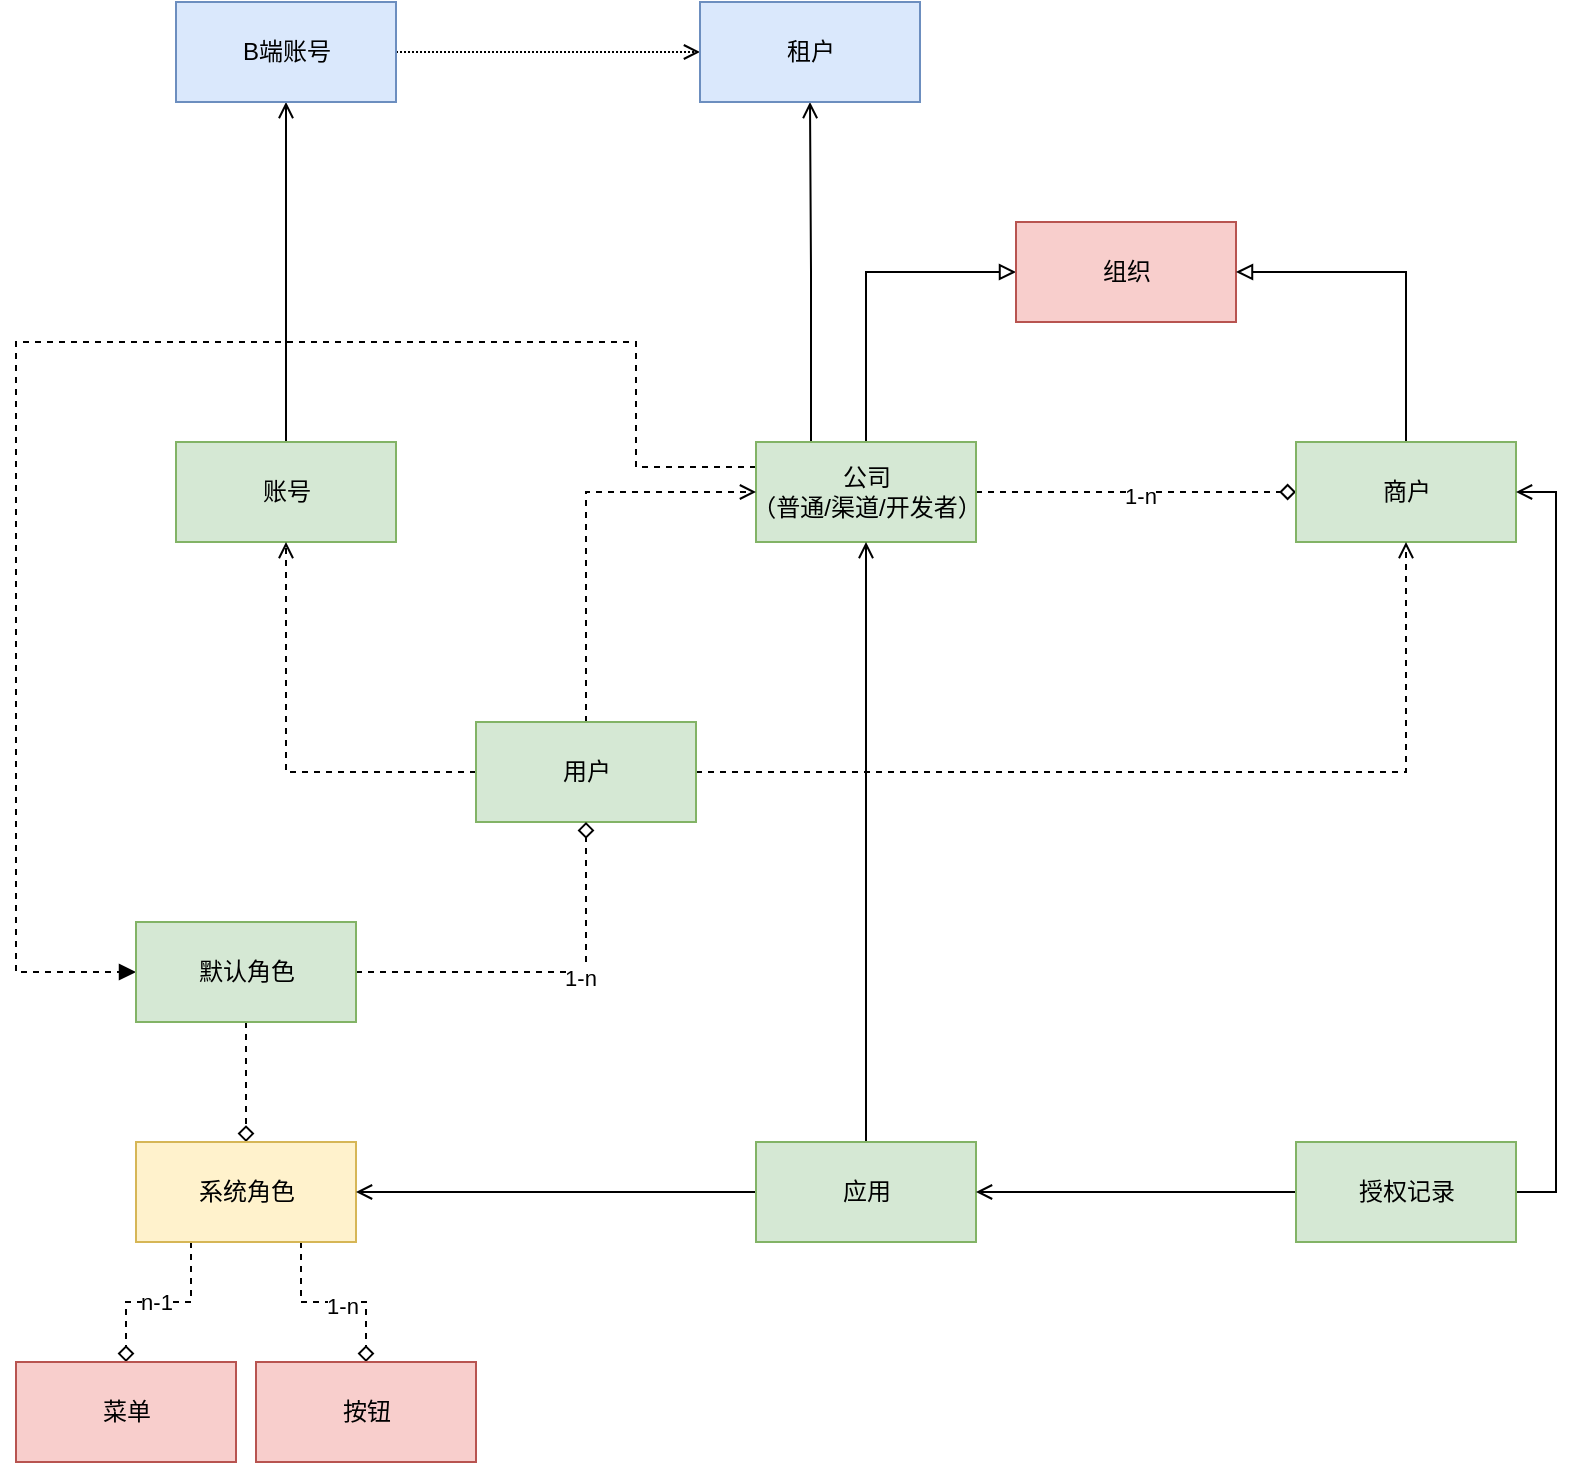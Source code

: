<mxfile version="16.2.6" type="github">
  <diagram id="EHGtMJ0qzdUWasOliFA4" name="Page-1">
    <mxGraphModel dx="1426" dy="739" grid="1" gridSize="10" guides="1" tooltips="1" connect="1" arrows="1" fold="1" page="1" pageScale="1" pageWidth="827" pageHeight="1169" math="0" shadow="0">
      <root>
        <mxCell id="0" />
        <mxCell id="1" parent="0" />
        <mxCell id="vZY_dRZLXu56DrbADN1j-52" style="edgeStyle=orthogonalEdgeStyle;rounded=0;orthogonalLoop=1;jettySize=auto;html=1;exitX=0.5;exitY=0;exitDx=0;exitDy=0;entryX=0.5;entryY=1;entryDx=0;entryDy=0;endArrow=open;endFill=0;" edge="1" parent="1" source="vZY_dRZLXu56DrbADN1j-1" target="vZY_dRZLXu56DrbADN1j-51">
          <mxGeometry relative="1" as="geometry" />
        </mxCell>
        <mxCell id="vZY_dRZLXu56DrbADN1j-1" value="账号" style="html=1;fillColor=#d5e8d4;strokeColor=#82b366;" vertex="1" parent="1">
          <mxGeometry x="100" y="290" width="110" height="50" as="geometry" />
        </mxCell>
        <mxCell id="vZY_dRZLXu56DrbADN1j-15" style="edgeStyle=orthogonalEdgeStyle;rounded=0;orthogonalLoop=1;jettySize=auto;html=1;exitX=0.5;exitY=0;exitDx=0;exitDy=0;entryX=0;entryY=0.5;entryDx=0;entryDy=0;endArrow=block;endFill=0;" edge="1" parent="1" source="vZY_dRZLXu56DrbADN1j-2" target="vZY_dRZLXu56DrbADN1j-3">
          <mxGeometry relative="1" as="geometry" />
        </mxCell>
        <mxCell id="vZY_dRZLXu56DrbADN1j-18" style="edgeStyle=orthogonalEdgeStyle;rounded=0;orthogonalLoop=1;jettySize=auto;html=1;exitX=0;exitY=0.25;exitDx=0;exitDy=0;entryX=0;entryY=0.5;entryDx=0;entryDy=0;dashed=1;endArrow=block;endFill=1;" edge="1" parent="1" source="vZY_dRZLXu56DrbADN1j-2" target="vZY_dRZLXu56DrbADN1j-17">
          <mxGeometry relative="1" as="geometry">
            <Array as="points">
              <mxPoint x="330" y="303" />
              <mxPoint x="330" y="240" />
              <mxPoint x="20" y="240" />
              <mxPoint x="20" y="555" />
            </Array>
          </mxGeometry>
        </mxCell>
        <mxCell id="vZY_dRZLXu56DrbADN1j-22" style="edgeStyle=orthogonalEdgeStyle;rounded=0;orthogonalLoop=1;jettySize=auto;html=1;exitX=1;exitY=0.5;exitDx=0;exitDy=0;entryX=0;entryY=0.5;entryDx=0;entryDy=0;dashed=1;endArrow=diamond;endFill=0;" edge="1" parent="1" source="vZY_dRZLXu56DrbADN1j-2" target="vZY_dRZLXu56DrbADN1j-4">
          <mxGeometry relative="1" as="geometry" />
        </mxCell>
        <mxCell id="vZY_dRZLXu56DrbADN1j-24" value="1-n" style="edgeLabel;html=1;align=center;verticalAlign=middle;resizable=0;points=[];" vertex="1" connectable="0" parent="vZY_dRZLXu56DrbADN1j-22">
          <mxGeometry x="0.025" y="-2" relative="1" as="geometry">
            <mxPoint as="offset" />
          </mxGeometry>
        </mxCell>
        <mxCell id="vZY_dRZLXu56DrbADN1j-55" style="edgeStyle=orthogonalEdgeStyle;rounded=0;orthogonalLoop=1;jettySize=auto;html=1;exitX=0.25;exitY=0;exitDx=0;exitDy=0;entryX=0.5;entryY=1;entryDx=0;entryDy=0;endArrow=open;endFill=0;" edge="1" parent="1" source="vZY_dRZLXu56DrbADN1j-2" target="vZY_dRZLXu56DrbADN1j-54">
          <mxGeometry relative="1" as="geometry" />
        </mxCell>
        <mxCell id="vZY_dRZLXu56DrbADN1j-2" value="公司&lt;br&gt;（普通/渠道/开发者）" style="html=1;fillColor=#d5e8d4;strokeColor=#82b366;" vertex="1" parent="1">
          <mxGeometry x="390" y="290" width="110" height="50" as="geometry" />
        </mxCell>
        <mxCell id="vZY_dRZLXu56DrbADN1j-3" value="组织" style="html=1;fillColor=#f8cecc;strokeColor=#b85450;" vertex="1" parent="1">
          <mxGeometry x="520" y="180" width="110" height="50" as="geometry" />
        </mxCell>
        <mxCell id="vZY_dRZLXu56DrbADN1j-14" style="edgeStyle=orthogonalEdgeStyle;rounded=0;orthogonalLoop=1;jettySize=auto;html=1;exitX=0.5;exitY=0;exitDx=0;exitDy=0;entryX=1;entryY=0.5;entryDx=0;entryDy=0;endArrow=block;endFill=0;" edge="1" parent="1" source="vZY_dRZLXu56DrbADN1j-4" target="vZY_dRZLXu56DrbADN1j-3">
          <mxGeometry relative="1" as="geometry" />
        </mxCell>
        <mxCell id="vZY_dRZLXu56DrbADN1j-4" value="商户" style="html=1;fillColor=#d5e8d4;strokeColor=#82b366;" vertex="1" parent="1">
          <mxGeometry x="660" y="290" width="110" height="50" as="geometry" />
        </mxCell>
        <mxCell id="vZY_dRZLXu56DrbADN1j-11" style="edgeStyle=orthogonalEdgeStyle;rounded=0;orthogonalLoop=1;jettySize=auto;html=1;exitX=0;exitY=0.5;exitDx=0;exitDy=0;entryX=0.5;entryY=1;entryDx=0;entryDy=0;endArrow=open;endFill=0;dashed=1;" edge="1" parent="1" source="vZY_dRZLXu56DrbADN1j-10" target="vZY_dRZLXu56DrbADN1j-1">
          <mxGeometry relative="1" as="geometry" />
        </mxCell>
        <mxCell id="vZY_dRZLXu56DrbADN1j-13" style="edgeStyle=orthogonalEdgeStyle;rounded=0;orthogonalLoop=1;jettySize=auto;html=1;exitX=1;exitY=0.5;exitDx=0;exitDy=0;entryX=0.5;entryY=1;entryDx=0;entryDy=0;dashed=1;endArrow=open;endFill=0;" edge="1" parent="1" source="vZY_dRZLXu56DrbADN1j-10" target="vZY_dRZLXu56DrbADN1j-4">
          <mxGeometry relative="1" as="geometry" />
        </mxCell>
        <mxCell id="vZY_dRZLXu56DrbADN1j-16" style="edgeStyle=orthogonalEdgeStyle;rounded=0;orthogonalLoop=1;jettySize=auto;html=1;exitX=0.5;exitY=0;exitDx=0;exitDy=0;entryX=0;entryY=0.5;entryDx=0;entryDy=0;endArrow=open;endFill=0;dashed=1;" edge="1" parent="1" source="vZY_dRZLXu56DrbADN1j-10" target="vZY_dRZLXu56DrbADN1j-2">
          <mxGeometry relative="1" as="geometry" />
        </mxCell>
        <mxCell id="vZY_dRZLXu56DrbADN1j-10" value="用户" style="html=1;fillColor=#d5e8d4;strokeColor=#82b366;" vertex="1" parent="1">
          <mxGeometry x="250" y="430" width="110" height="50" as="geometry" />
        </mxCell>
        <mxCell id="vZY_dRZLXu56DrbADN1j-26" value="" style="edgeStyle=orthogonalEdgeStyle;rounded=0;orthogonalLoop=1;jettySize=auto;html=1;dashed=1;endArrow=diamond;endFill=0;" edge="1" parent="1" source="vZY_dRZLXu56DrbADN1j-17" target="vZY_dRZLXu56DrbADN1j-25">
          <mxGeometry relative="1" as="geometry" />
        </mxCell>
        <mxCell id="vZY_dRZLXu56DrbADN1j-27" style="edgeStyle=orthogonalEdgeStyle;rounded=0;orthogonalLoop=1;jettySize=auto;html=1;exitX=1;exitY=0.5;exitDx=0;exitDy=0;entryX=0.5;entryY=1;entryDx=0;entryDy=0;dashed=1;endArrow=diamond;endFill=0;" edge="1" parent="1" source="vZY_dRZLXu56DrbADN1j-17" target="vZY_dRZLXu56DrbADN1j-10">
          <mxGeometry relative="1" as="geometry" />
        </mxCell>
        <mxCell id="vZY_dRZLXu56DrbADN1j-28" value="1-n" style="edgeLabel;html=1;align=center;verticalAlign=middle;resizable=0;points=[];" vertex="1" connectable="0" parent="vZY_dRZLXu56DrbADN1j-27">
          <mxGeometry x="0.179" y="-3" relative="1" as="geometry">
            <mxPoint as="offset" />
          </mxGeometry>
        </mxCell>
        <mxCell id="vZY_dRZLXu56DrbADN1j-17" value="默认角色" style="html=1;fillColor=#d5e8d4;strokeColor=#82b366;" vertex="1" parent="1">
          <mxGeometry x="80" y="530" width="110" height="50" as="geometry" />
        </mxCell>
        <mxCell id="vZY_dRZLXu56DrbADN1j-31" value="" style="edgeStyle=orthogonalEdgeStyle;rounded=0;orthogonalLoop=1;jettySize=auto;html=1;dashed=1;endArrow=diamond;endFill=0;exitX=0.25;exitY=1;exitDx=0;exitDy=0;" edge="1" parent="1" source="vZY_dRZLXu56DrbADN1j-25" target="vZY_dRZLXu56DrbADN1j-30">
          <mxGeometry relative="1" as="geometry" />
        </mxCell>
        <mxCell id="vZY_dRZLXu56DrbADN1j-35" value="n-1" style="edgeLabel;html=1;align=center;verticalAlign=middle;resizable=0;points=[];" vertex="1" connectable="0" parent="vZY_dRZLXu56DrbADN1j-31">
          <mxGeometry x="0.027" relative="1" as="geometry">
            <mxPoint as="offset" />
          </mxGeometry>
        </mxCell>
        <mxCell id="vZY_dRZLXu56DrbADN1j-33" value="" style="edgeStyle=orthogonalEdgeStyle;rounded=0;orthogonalLoop=1;jettySize=auto;html=1;dashed=1;endArrow=diamond;endFill=0;exitX=0.75;exitY=1;exitDx=0;exitDy=0;" edge="1" parent="1" source="vZY_dRZLXu56DrbADN1j-25" target="vZY_dRZLXu56DrbADN1j-32">
          <mxGeometry relative="1" as="geometry" />
        </mxCell>
        <mxCell id="vZY_dRZLXu56DrbADN1j-34" value="1-n" style="edgeLabel;html=1;align=center;verticalAlign=middle;resizable=0;points=[];" vertex="1" connectable="0" parent="vZY_dRZLXu56DrbADN1j-33">
          <mxGeometry x="0.092" y="-2" relative="1" as="geometry">
            <mxPoint as="offset" />
          </mxGeometry>
        </mxCell>
        <mxCell id="vZY_dRZLXu56DrbADN1j-25" value="系统角色" style="html=1;fillColor=#fff2cc;strokeColor=#d6b656;" vertex="1" parent="1">
          <mxGeometry x="80" y="640" width="110" height="50" as="geometry" />
        </mxCell>
        <mxCell id="vZY_dRZLXu56DrbADN1j-30" value="菜单" style="html=1;fillColor=#f8cecc;strokeColor=#b85450;" vertex="1" parent="1">
          <mxGeometry x="20" y="750" width="110" height="50" as="geometry" />
        </mxCell>
        <mxCell id="vZY_dRZLXu56DrbADN1j-32" value="按钮" style="html=1;fillColor=#f8cecc;strokeColor=#b85450;" vertex="1" parent="1">
          <mxGeometry x="140" y="750" width="110" height="50" as="geometry" />
        </mxCell>
        <mxCell id="vZY_dRZLXu56DrbADN1j-37" style="edgeStyle=orthogonalEdgeStyle;rounded=0;orthogonalLoop=1;jettySize=auto;html=1;exitX=0;exitY=0.5;exitDx=0;exitDy=0;entryX=1;entryY=0.5;entryDx=0;entryDy=0;endArrow=open;endFill=0;" edge="1" parent="1" source="vZY_dRZLXu56DrbADN1j-36" target="vZY_dRZLXu56DrbADN1j-25">
          <mxGeometry relative="1" as="geometry" />
        </mxCell>
        <mxCell id="vZY_dRZLXu56DrbADN1j-47" style="edgeStyle=orthogonalEdgeStyle;rounded=0;orthogonalLoop=1;jettySize=auto;html=1;exitX=0.5;exitY=0;exitDx=0;exitDy=0;entryX=0.5;entryY=1;entryDx=0;entryDy=0;endArrow=open;endFill=0;" edge="1" parent="1" source="vZY_dRZLXu56DrbADN1j-36" target="vZY_dRZLXu56DrbADN1j-2">
          <mxGeometry relative="1" as="geometry" />
        </mxCell>
        <mxCell id="vZY_dRZLXu56DrbADN1j-36" value="应用" style="html=1;fillColor=#d5e8d4;strokeColor=#82b366;" vertex="1" parent="1">
          <mxGeometry x="390" y="640" width="110" height="50" as="geometry" />
        </mxCell>
        <mxCell id="vZY_dRZLXu56DrbADN1j-49" style="edgeStyle=orthogonalEdgeStyle;rounded=0;orthogonalLoop=1;jettySize=auto;html=1;exitX=0;exitY=0.5;exitDx=0;exitDy=0;entryX=1;entryY=0.5;entryDx=0;entryDy=0;endArrow=open;endFill=0;" edge="1" parent="1" source="vZY_dRZLXu56DrbADN1j-48" target="vZY_dRZLXu56DrbADN1j-36">
          <mxGeometry relative="1" as="geometry" />
        </mxCell>
        <mxCell id="vZY_dRZLXu56DrbADN1j-50" style="edgeStyle=orthogonalEdgeStyle;rounded=0;orthogonalLoop=1;jettySize=auto;html=1;exitX=1;exitY=0.5;exitDx=0;exitDy=0;entryX=1;entryY=0.5;entryDx=0;entryDy=0;endArrow=open;endFill=0;" edge="1" parent="1" source="vZY_dRZLXu56DrbADN1j-48" target="vZY_dRZLXu56DrbADN1j-4">
          <mxGeometry relative="1" as="geometry" />
        </mxCell>
        <mxCell id="vZY_dRZLXu56DrbADN1j-48" value="授权记录" style="html=1;fillColor=#d5e8d4;strokeColor=#82b366;" vertex="1" parent="1">
          <mxGeometry x="660" y="640" width="110" height="50" as="geometry" />
        </mxCell>
        <mxCell id="vZY_dRZLXu56DrbADN1j-56" style="edgeStyle=orthogonalEdgeStyle;rounded=0;orthogonalLoop=1;jettySize=auto;html=1;exitX=1;exitY=0.5;exitDx=0;exitDy=0;entryX=0;entryY=0.5;entryDx=0;entryDy=0;endArrow=open;endFill=0;dashed=1;dashPattern=1 1;" edge="1" parent="1" source="vZY_dRZLXu56DrbADN1j-51" target="vZY_dRZLXu56DrbADN1j-54">
          <mxGeometry relative="1" as="geometry" />
        </mxCell>
        <mxCell id="vZY_dRZLXu56DrbADN1j-51" value="B端账号" style="html=1;fillColor=#dae8fc;strokeColor=#6c8ebf;" vertex="1" parent="1">
          <mxGeometry x="100" y="70" width="110" height="50" as="geometry" />
        </mxCell>
        <mxCell id="vZY_dRZLXu56DrbADN1j-54" value="租户" style="html=1;fillColor=#dae8fc;strokeColor=#6c8ebf;" vertex="1" parent="1">
          <mxGeometry x="362" y="70" width="110" height="50" as="geometry" />
        </mxCell>
      </root>
    </mxGraphModel>
  </diagram>
</mxfile>

